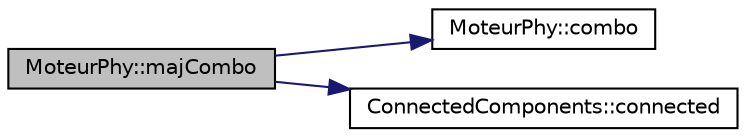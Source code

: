 digraph G
{
  bgcolor="transparent";
  edge [fontname="Helvetica",fontsize="10",labelfontname="Helvetica",labelfontsize="10"];
  node [fontname="Helvetica",fontsize="10",shape=record];
  rankdir=LR;
  Node1 [label="MoteurPhy::majCombo",height=0.2,width=0.4,color="black", fillcolor="grey75", style="filled" fontcolor="black"];
  Node1 -> Node2 [color="midnightblue",fontsize="10",style="solid",fontname="Helvetica"];
  Node2 [label="MoteurPhy::combo",height=0.2,width=0.4,color="black",URL="$a00013.html#ac7111dfbdee8744f40c2dd22dbb8b472"];
  Node1 -> Node3 [color="midnightblue",fontsize="10",style="solid",fontname="Helvetica"];
  Node3 [label="ConnectedComponents::connected",height=0.2,width=0.4,color="black",URL="$a00004.html#a29ce51a520056adb04445ee539ed5c32"];
}
